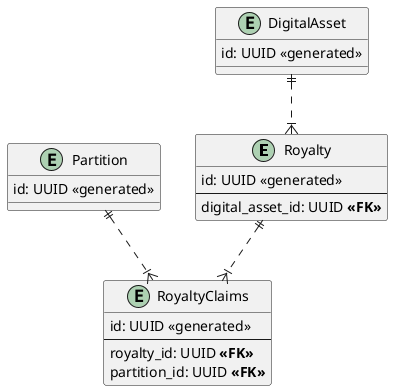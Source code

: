 @startuml royalty_claims_er

entity "Royalty" as r {
  id: UUID <<generated>>
  --
  digital_asset_id: UUID **<<FK>>**
}
entity "DigitalAsset" as d {
  id: UUID <<generated>>
}

entity "Partition" as p {
  id: UUID <<generated>>
}

entity "RoyaltyClaims" as pr {
  id: UUID <<generated>>
  --
  royalty_id: UUID **<<FK>>**
  partition_id: UUID **<<FK>>**
}


d ||..|{ r
r ||..|{ pr
p ||..|{ pr

@enduml